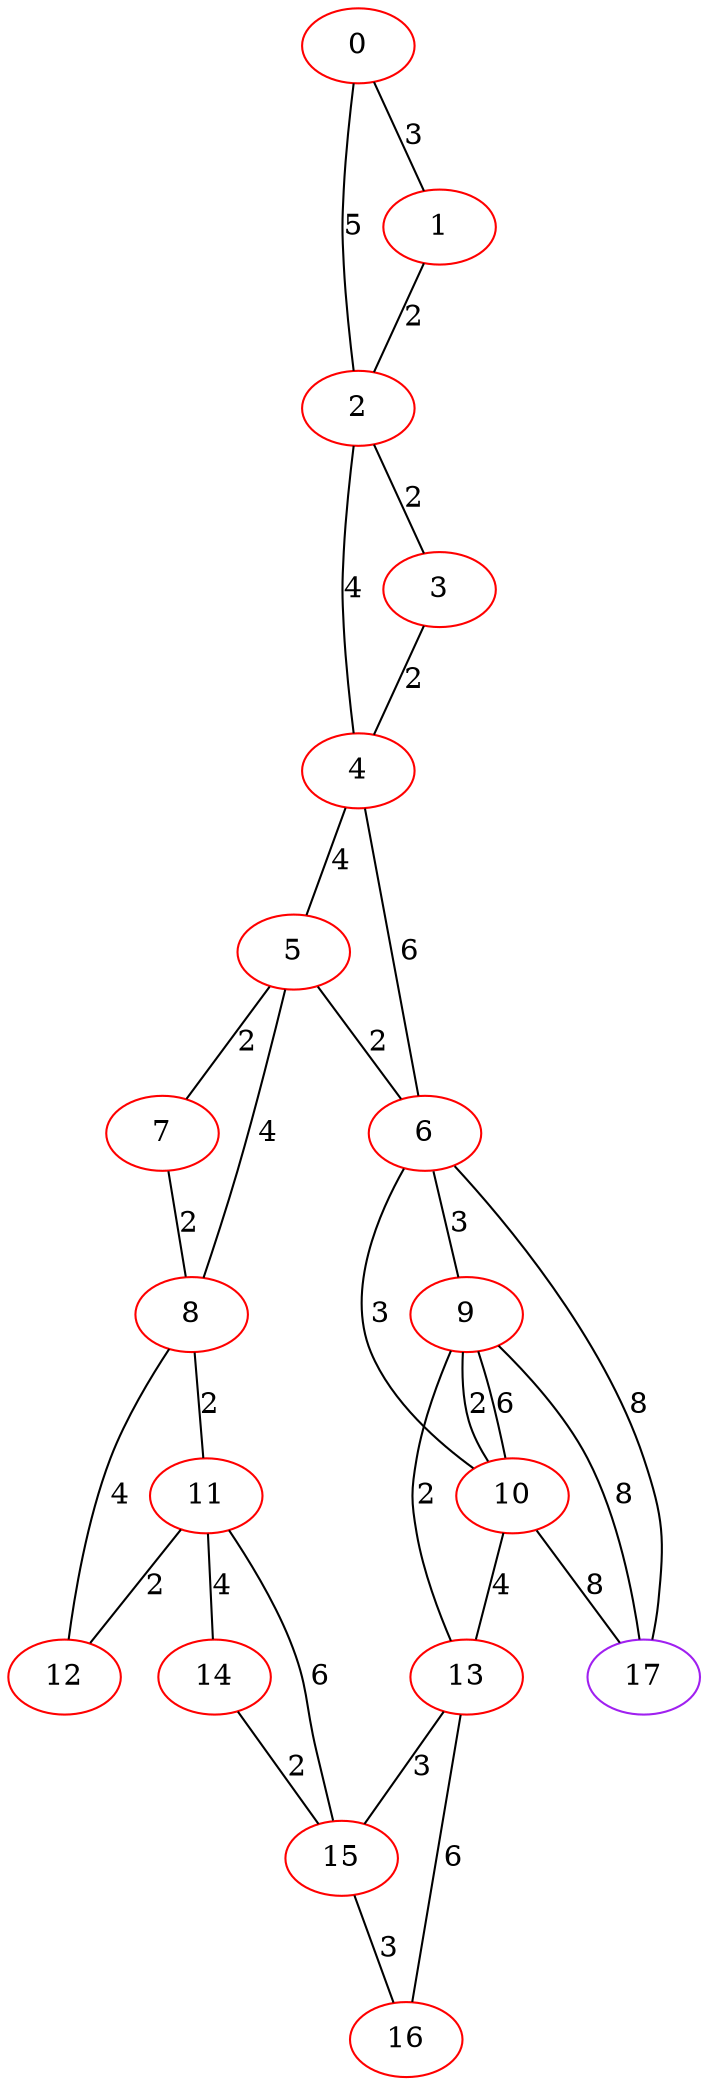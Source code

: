 graph "" {
0 [color=red, weight=1];
1 [color=red, weight=1];
2 [color=red, weight=1];
3 [color=red, weight=1];
4 [color=red, weight=1];
5 [color=red, weight=1];
6 [color=red, weight=1];
7 [color=red, weight=1];
8 [color=red, weight=1];
9 [color=red, weight=1];
10 [color=red, weight=1];
11 [color=red, weight=1];
12 [color=red, weight=1];
13 [color=red, weight=1];
14 [color=red, weight=1];
15 [color=red, weight=1];
16 [color=red, weight=1];
17 [color=purple, weight=4];
0 -- 1  [key=0, label=3];
0 -- 2  [key=0, label=5];
1 -- 2  [key=0, label=2];
2 -- 3  [key=0, label=2];
2 -- 4  [key=0, label=4];
3 -- 4  [key=0, label=2];
4 -- 5  [key=0, label=4];
4 -- 6  [key=0, label=6];
5 -- 8  [key=0, label=4];
5 -- 6  [key=0, label=2];
5 -- 7  [key=0, label=2];
6 -- 9  [key=0, label=3];
6 -- 10  [key=0, label=3];
6 -- 17  [key=0, label=8];
7 -- 8  [key=0, label=2];
8 -- 11  [key=0, label=2];
8 -- 12  [key=0, label=4];
9 -- 17  [key=0, label=8];
9 -- 10  [key=0, label=2];
9 -- 10  [key=1, label=6];
9 -- 13  [key=0, label=2];
10 -- 13  [key=0, label=4];
10 -- 17  [key=0, label=8];
11 -- 12  [key=0, label=2];
11 -- 14  [key=0, label=4];
11 -- 15  [key=0, label=6];
13 -- 16  [key=0, label=6];
13 -- 15  [key=0, label=3];
14 -- 15  [key=0, label=2];
15 -- 16  [key=0, label=3];
}
